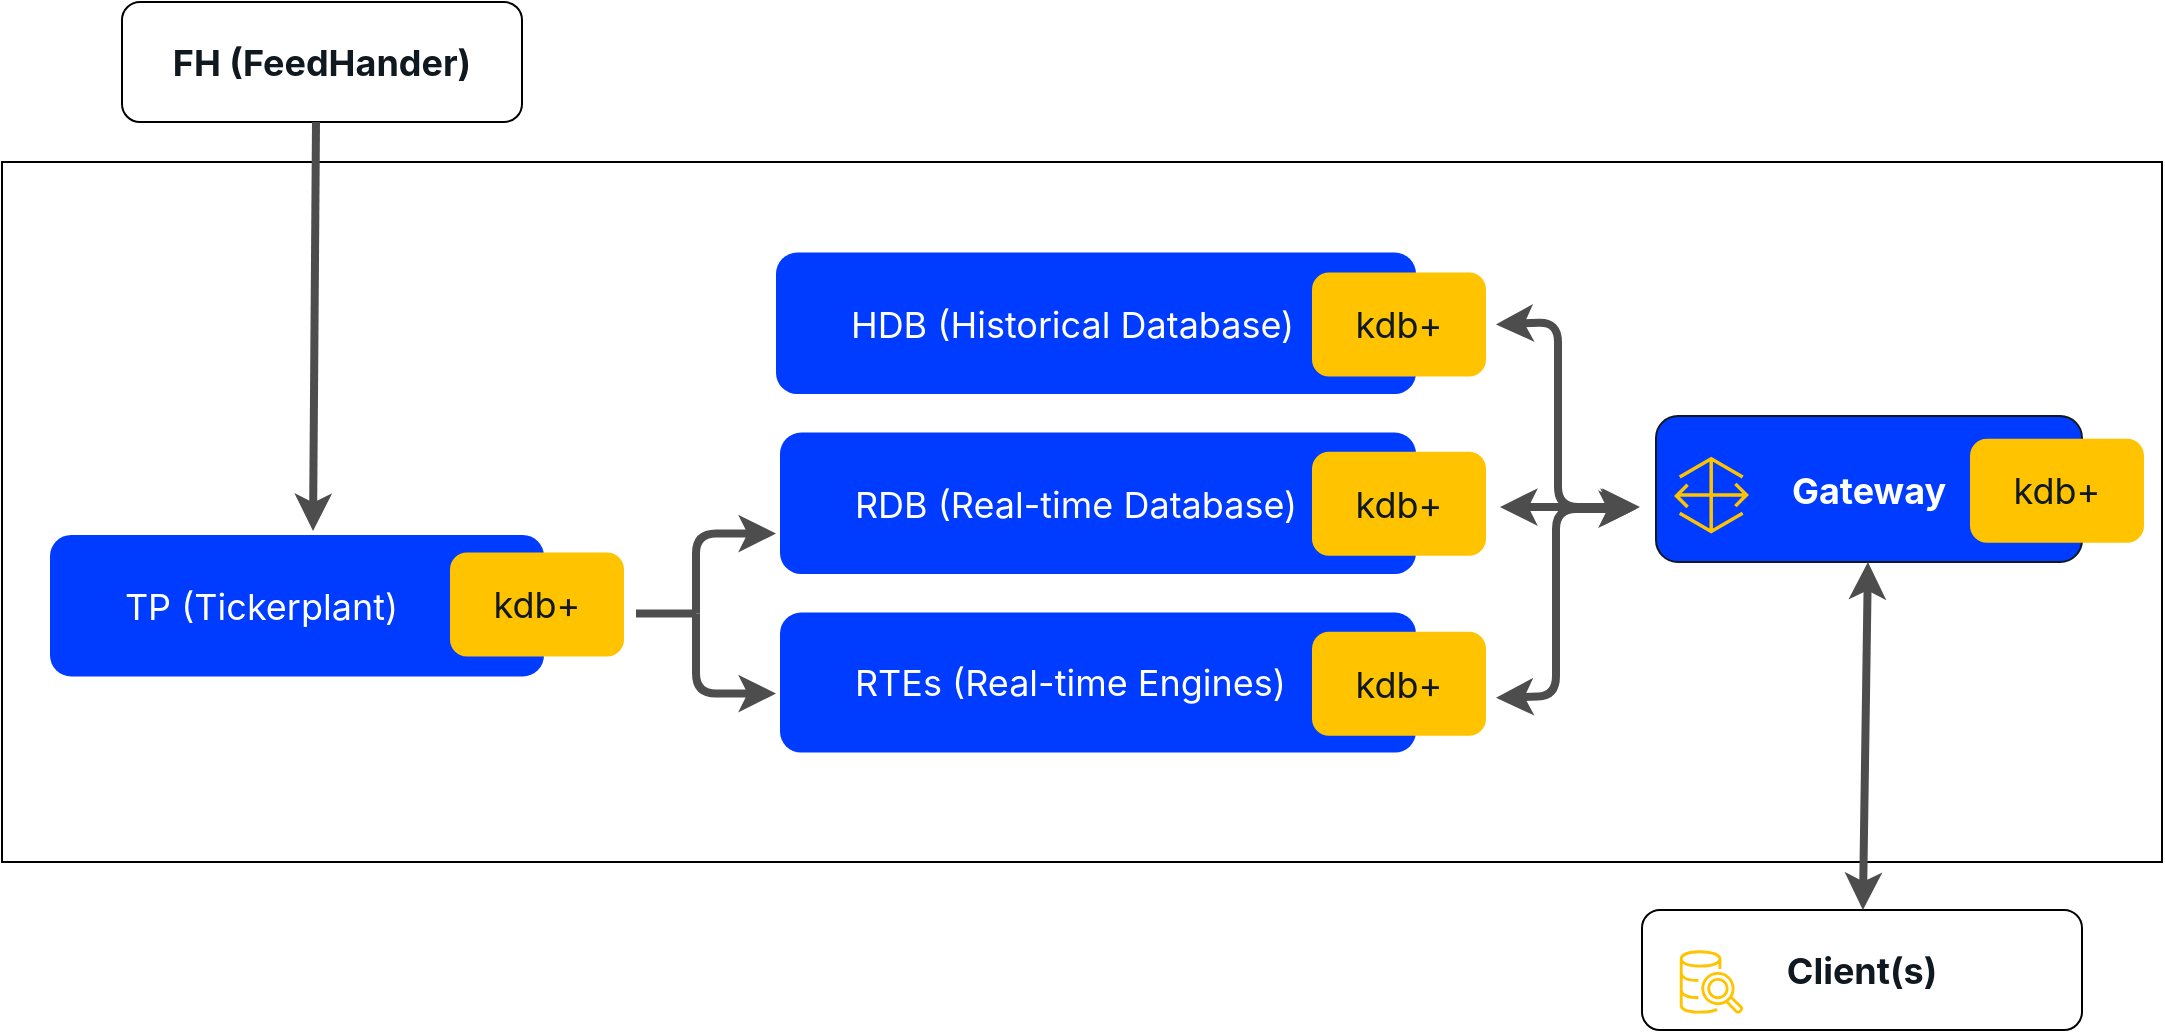 <mxfile version="24.7.7">
  <diagram name="Page-1" id="tVbHunp7hED7-8JpQfON">
    <mxGraphModel dx="502" dy="787" grid="1" gridSize="10" guides="1" tooltips="1" connect="1" arrows="1" fold="1" page="1" pageScale="1" pageWidth="827" pageHeight="1169" math="0" shadow="0">
      <root>
        <mxCell id="0" />
        <mxCell id="1" parent="0" />
        <mxCell id="doqzS5wG5r4wCXi1O7WK-28" value="" style="rounded=0;whiteSpace=wrap;html=1;fontFamily=Helvetica;labelBackgroundColor=none;glass=0;shadow=0;textShadow=0;" parent="1" vertex="1">
          <mxGeometry x="930" y="310" width="1080" height="350" as="geometry" />
        </mxCell>
        <mxCell id="fQq0N2yNLMsldZwKydO9-7" value="&lt;h2&gt;&lt;span style=&quot;font-weight: normal;&quot;&gt;&lt;font color=&quot;#ffffff&quot; data-font-src=&quot;https://fonts.googleapis.com/css?family=inter&quot;&gt;&amp;nbsp; &amp;nbsp; &amp;nbsp; &amp;nbsp;HDB (Historical Database)&lt;/font&gt;&lt;/span&gt;&lt;/h2&gt;" style="html=1;whiteSpace=wrap;fillColor=#003CFF;strokeColor=none;rounded=1;glass=0;shadow=0;fontFamily=Inter;fontStyle=0;textShadow=0;align=left;fontSource=https%3A%2F%2Ffonts.googleapis.com%2Fcss%3Ffamily%3DInter;" parent="1" vertex="1">
          <mxGeometry x="1317" y="355.27" width="320" height="70.75" as="geometry" />
        </mxCell>
        <mxCell id="fQq0N2yNLMsldZwKydO9-8" value="&lt;h2&gt;&lt;span style=&quot;font-weight: normal;&quot;&gt;&lt;font color=&quot;#ffffff&quot; data-font-src=&quot;https://fonts.googleapis.com/css?family=inter&quot;&gt;&amp;nbsp; &amp;nbsp; &amp;nbsp; &amp;nbsp;RTEs (Real-time Engines)&lt;/font&gt;&lt;/span&gt;&lt;/h2&gt;" style="html=1;whiteSpace=wrap;fillColor=#003CFF;strokeColor=none;rounded=1;glass=0;shadow=0;fontFamily=Inter;fontStyle=0;align=left;fontSource=https%3A%2F%2Ffonts.googleapis.com%2Fcss%3Ffamily%3DInter;" parent="1" vertex="1">
          <mxGeometry x="1319" y="535.27" width="318" height="70" as="geometry" />
        </mxCell>
        <mxCell id="fQq0N2yNLMsldZwKydO9-9" value="&lt;h2&gt;&lt;font style=&quot;font-weight: normal;&quot; color=&quot;#ffffff&quot; data-font-src=&quot;https://fonts.googleapis.com/css?family=inter&quot;&gt;&amp;nbsp; &amp;nbsp; &amp;nbsp; &amp;nbsp;RDB (Real-time Database)&lt;/font&gt;&lt;/h2&gt;" style="html=1;whiteSpace=wrap;fillColor=#003CFF;strokeColor=none;rounded=1;glass=0;shadow=0;fontFamily=Inter;fontStyle=0;align=left;fontSource=https%3A%2F%2Ffonts.googleapis.com%2Fcss%3Ffamily%3DInter;" parent="1" vertex="1">
          <mxGeometry x="1319" y="445.27" width="318" height="70.75" as="geometry" />
        </mxCell>
        <mxCell id="fQq0N2yNLMsldZwKydO9-10" value="&lt;h2&gt;&lt;font color=&quot;#ffffff&quot; data-font-src=&quot;https://fonts.googleapis.com/css?family=inter&quot; face=&quot;inter&quot; style=&quot;&quot;&gt;Gateway&lt;/font&gt;&lt;/h2&gt;" style="html=1;whiteSpace=wrap;fillColor=#003CFF;rounded=1;glass=0;shadow=0;fontFamily=Inter;strokeColor=#101820;fontSource=https%3A%2F%2Ffonts.googleapis.com%2Fcss%3Ffamily%3DInter;container=0;" parent="1" vertex="1">
          <mxGeometry x="1757" y="437" width="213" height="73" as="geometry" />
        </mxCell>
        <mxCell id="kFcGDZtLzXrvjYt8p7Rm-3" value="&lt;h2&gt;&lt;font color=&quot;#101820&quot;&gt;&lt;span style=&quot;font-weight: 400;&quot;&gt;kdb+&lt;/span&gt;&lt;/font&gt;&lt;/h2&gt;" style="html=1;whiteSpace=wrap;fillColor=#FFC300;rounded=1;glass=0;shadow=0;fontFamily=Inter;fontStyle=0;strokeWidth=2;strokeColor=#FFC300;fontSource=https%3A%2F%2Ffonts.googleapis.com%2Fcss%3Ffamily%3DInter;" parent="1" vertex="1">
          <mxGeometry x="1586" y="366.24" width="85" height="50" as="geometry" />
        </mxCell>
        <mxCell id="fQq0N2yNLMsldZwKydO9-12" value="&lt;h2&gt;&lt;font color=&quot;#101820&quot;&gt;Client(s)&lt;/font&gt;&lt;/h2&gt;" style="html=1;whiteSpace=wrap;rounded=1;glass=0;shadow=0;fontFamily=Inter;fontStyle=0;strokeWidth=1;align=center;verticalAlign=middle;fontSize=12;fontSource=https%3A%2F%2Ffonts.googleapis.com%2Fcss%3Ffamily%3DInter;labelPosition=center;verticalLabelPosition=middle;" parent="1" vertex="1">
          <mxGeometry x="1750" y="684" width="220" height="60" as="geometry" />
        </mxCell>
        <mxCell id="fQq0N2yNLMsldZwKydO9-15" value="" style="endArrow=classic;startArrow=classic;html=1;rounded=1;strokeColor=#4D4D4D;strokeWidth=4;verticalAlign=top;flowAnimation=0;" parent="1" source="fQq0N2yNLMsldZwKydO9-10" target="fQq0N2yNLMsldZwKydO9-12" edge="1">
          <mxGeometry width="50" height="50" relative="1" as="geometry">
            <mxPoint x="2015" y="474.99" as="sourcePoint" />
            <mxPoint x="2205.909" y="654.99" as="targetPoint" />
          </mxGeometry>
        </mxCell>
        <mxCell id="v0aJs9wl9LnKHhORLSGE-1" value="&lt;h2&gt;&lt;font color=&quot;#101820&quot;&gt;&lt;span style=&quot;font-weight: 400;&quot;&gt;kdb+&lt;/span&gt;&lt;/font&gt;&lt;/h2&gt;" style="html=1;whiteSpace=wrap;fillColor=#FFC300;rounded=1;glass=0;shadow=0;fontFamily=Inter;fontStyle=0;strokeWidth=2;strokeColor=#FFC300;fontSource=https%3A%2F%2Ffonts.googleapis.com%2Fcss%3Ffamily%3DInter;" parent="1" vertex="1">
          <mxGeometry x="1586" y="455.87" width="85" height="50" as="geometry" />
        </mxCell>
        <mxCell id="v0aJs9wl9LnKHhORLSGE-2" value="&lt;h2&gt;&lt;font color=&quot;#101820&quot;&gt;&lt;span style=&quot;font-weight: 400;&quot;&gt;kdb+&lt;/span&gt;&lt;/font&gt;&lt;/h2&gt;" style="html=1;whiteSpace=wrap;fillColor=#FFC300;rounded=1;glass=0;shadow=0;fontFamily=Inter;fontStyle=0;strokeWidth=2;strokeColor=#FFC300;fontSource=https%3A%2F%2Ffonts.googleapis.com%2Fcss%3Ffamily%3DInter;" parent="1" vertex="1">
          <mxGeometry x="1586" y="545.86" width="85" height="50" as="geometry" />
        </mxCell>
        <mxCell id="ziPTXSynqzaDbPHK4CJh-3" value="" style="sketch=0;outlineConnect=0;fontColor=#232F3E;gradientColor=none;fillColor=#FFC300;strokeColor=none;dashed=0;verticalLabelPosition=bottom;verticalAlign=top;align=center;html=1;fontSize=12;fontStyle=0;aspect=fixed;pointerEvents=1;shape=mxgraph.aws4.gateway;rounded=1;" parent="1" vertex="1">
          <mxGeometry x="1766" y="457.31" width="37.49" height="38.48" as="geometry" />
        </mxCell>
        <mxCell id="ziPTXSynqzaDbPHK4CJh-4" value="" style="sketch=0;outlineConnect=0;fontColor=#232F3E;gradientColor=none;fillColor=#FFC300;strokeColor=none;dashed=0;verticalLabelPosition=bottom;verticalAlign=top;align=center;html=1;fontSize=12;fontStyle=0;aspect=fixed;pointerEvents=1;shape=mxgraph.aws4.redshift_query_editor_v20_light;rounded=1;" parent="1" vertex="1">
          <mxGeometry x="1768.89" y="704.15" width="31.7" height="31.7" as="geometry" />
        </mxCell>
        <mxCell id="87mjvE1WeWrNGsHYavME-3" style="edgeStyle=orthogonalEdgeStyle;rounded=1;orthogonalLoop=1;jettySize=auto;html=1;exitX=0.5;exitY=1;exitDx=0;exitDy=0;" edge="1" parent="1" source="doqzS5wG5r4wCXi1O7WK-28" target="doqzS5wG5r4wCXi1O7WK-28">
          <mxGeometry relative="1" as="geometry" />
        </mxCell>
        <mxCell id="87mjvE1WeWrNGsHYavME-5" value="&lt;h2&gt;&lt;font style=&quot;font-weight: normal;&quot; color=&quot;#ffffff&quot; data-font-src=&quot;https://fonts.googleapis.com/css?family=inter&quot;&gt;&amp;nbsp; &amp;nbsp; &amp;nbsp; &amp;nbsp;TP (Tickerplant)&lt;/font&gt;&lt;/h2&gt;" style="html=1;whiteSpace=wrap;fillColor=#003CFF;strokeColor=none;rounded=1;glass=0;shadow=0;fontFamily=Inter;fontStyle=0;align=left;fontSource=https%3A%2F%2Ffonts.googleapis.com%2Fcss%3Ffamily%3DInter;" vertex="1" parent="1">
          <mxGeometry x="954" y="496.49" width="247" height="70.75" as="geometry" />
        </mxCell>
        <mxCell id="87mjvE1WeWrNGsHYavME-6" value="&lt;h2&gt;&lt;font color=&quot;#101820&quot;&gt;&lt;span style=&quot;font-weight: 400;&quot;&gt;kdb+&lt;/span&gt;&lt;/font&gt;&lt;/h2&gt;" style="html=1;whiteSpace=wrap;fillColor=#FFC300;rounded=1;glass=0;shadow=0;fontFamily=Inter;fontStyle=0;strokeWidth=2;strokeColor=#FFC300;fontSource=https%3A%2F%2Ffonts.googleapis.com%2Fcss%3Ffamily%3DInter;" vertex="1" parent="1">
          <mxGeometry x="1155" y="506.28" width="85" height="50" as="geometry" />
        </mxCell>
        <mxCell id="87mjvE1WeWrNGsHYavME-10" value="&lt;h2&gt;&lt;font color=&quot;#101820&quot;&gt;&lt;span style=&quot;font-weight: 400;&quot;&gt;kdb+&lt;/span&gt;&lt;/font&gt;&lt;/h2&gt;" style="html=1;whiteSpace=wrap;fillColor=#FFC300;rounded=1;glass=0;shadow=0;fontFamily=Inter;fontStyle=0;strokeWidth=2;strokeColor=#FFC300;fontSource=https%3A%2F%2Ffonts.googleapis.com%2Fcss%3Ffamily%3DInter;" vertex="1" parent="1">
          <mxGeometry x="1915" y="449.4" width="85" height="50" as="geometry" />
        </mxCell>
        <mxCell id="87mjvE1WeWrNGsHYavME-20" value="&lt;h2&gt;&lt;font color=&quot;#101820&quot;&gt;FH (FeedHander)&lt;/font&gt;&lt;/h2&gt;" style="html=1;whiteSpace=wrap;rounded=1;glass=0;shadow=0;fontFamily=Inter;fontStyle=0;strokeWidth=1;align=center;verticalAlign=middle;fontSize=12;fontSource=https%3A%2F%2Ffonts.googleapis.com%2Fcss%3Ffamily%3DInter;labelPosition=center;verticalLabelPosition=middle;" vertex="1" parent="1">
          <mxGeometry x="990" y="230" width="200" height="60" as="geometry" />
        </mxCell>
        <mxCell id="87mjvE1WeWrNGsHYavME-21" value="" style="endArrow=classic;startArrow=none;html=1;rounded=1;strokeColor=#4D4D4D;strokeWidth=4;verticalAlign=top;startFill=0;exitX=0.5;exitY=1;exitDx=0;exitDy=0;flowAnimation=0;" edge="1" parent="1">
          <mxGeometry width="50" height="50" relative="1" as="geometry">
            <mxPoint x="1087" y="290" as="sourcePoint" />
            <mxPoint x="1085.5" y="494.49" as="targetPoint" />
          </mxGeometry>
        </mxCell>
        <mxCell id="87mjvE1WeWrNGsHYavME-26" value="" style="endArrow=classic;html=1;rounded=1;strokeWidth=4;flowAnimation=0;fixDash=1;strokeColor=#4D4D4D;" edge="1" parent="1">
          <mxGeometry width="50" height="50" relative="1" as="geometry">
            <mxPoint x="1277" y="535.79" as="sourcePoint" />
            <mxPoint x="1317" y="575.79" as="targetPoint" />
            <Array as="points">
              <mxPoint x="1277" y="535.79" />
              <mxPoint x="1277" y="575.79" />
            </Array>
          </mxGeometry>
        </mxCell>
        <mxCell id="87mjvE1WeWrNGsHYavME-27" value="" style="endArrow=classic;html=1;rounded=1;strokeWidth=4;flowAnimation=0;fixDash=1;strokeColor=#4D4D4D;" edge="1" parent="1">
          <mxGeometry width="50" height="50" relative="1" as="geometry">
            <mxPoint x="1277" y="535.79" as="sourcePoint" />
            <mxPoint x="1317" y="495.79" as="targetPoint" />
            <Array as="points">
              <mxPoint x="1277" y="495.79" />
            </Array>
          </mxGeometry>
        </mxCell>
        <mxCell id="87mjvE1WeWrNGsHYavME-28" value="" style="endArrow=none;html=1;strokeWidth=4;flowAnimation=0;strokeColor=#4D4D4D;" edge="1" parent="1">
          <mxGeometry width="50" height="50" relative="1" as="geometry">
            <mxPoint x="1247" y="535.79" as="sourcePoint" />
            <mxPoint x="1277" y="535.79" as="targetPoint" />
          </mxGeometry>
        </mxCell>
        <mxCell id="87mjvE1WeWrNGsHYavME-38" value="" style="endArrow=classic;startArrow=classic;html=1;strokeWidth=4;exitX=1;exitY=0.5;exitDx=0;exitDy=0;strokeColor=#4D4D4D;" edge="1" parent="1">
          <mxGeometry width="50" height="50" relative="1" as="geometry">
            <mxPoint x="1677" y="391.24" as="sourcePoint" />
            <mxPoint x="1748" y="482.55" as="targetPoint" />
            <Array as="points">
              <mxPoint x="1708" y="390" />
              <mxPoint x="1708" y="482.55" />
            </Array>
          </mxGeometry>
        </mxCell>
        <mxCell id="87mjvE1WeWrNGsHYavME-39" value="" style="endArrow=classic;startArrow=classic;html=1;strokeWidth=4;entryX=1;entryY=0.5;entryDx=0;entryDy=0;strokeColor=#4D4D4D;" edge="1" parent="1">
          <mxGeometry width="50" height="50" relative="1" as="geometry">
            <mxPoint x="1747" y="483.55" as="sourcePoint" />
            <mxPoint x="1677" y="577.86" as="targetPoint" />
            <Array as="points">
              <mxPoint x="1707" y="483.55" />
              <mxPoint x="1707" y="577" />
            </Array>
          </mxGeometry>
        </mxCell>
        <mxCell id="87mjvE1WeWrNGsHYavME-40" value="" style="endArrow=classic;startArrow=classic;html=1;strokeWidth=4;strokeColor=#4D4D4D;" edge="1" parent="1">
          <mxGeometry width="50" height="50" relative="1" as="geometry">
            <mxPoint x="1679" y="482.55" as="sourcePoint" />
            <mxPoint x="1749" y="482.55" as="targetPoint" />
          </mxGeometry>
        </mxCell>
      </root>
    </mxGraphModel>
  </diagram>
</mxfile>
